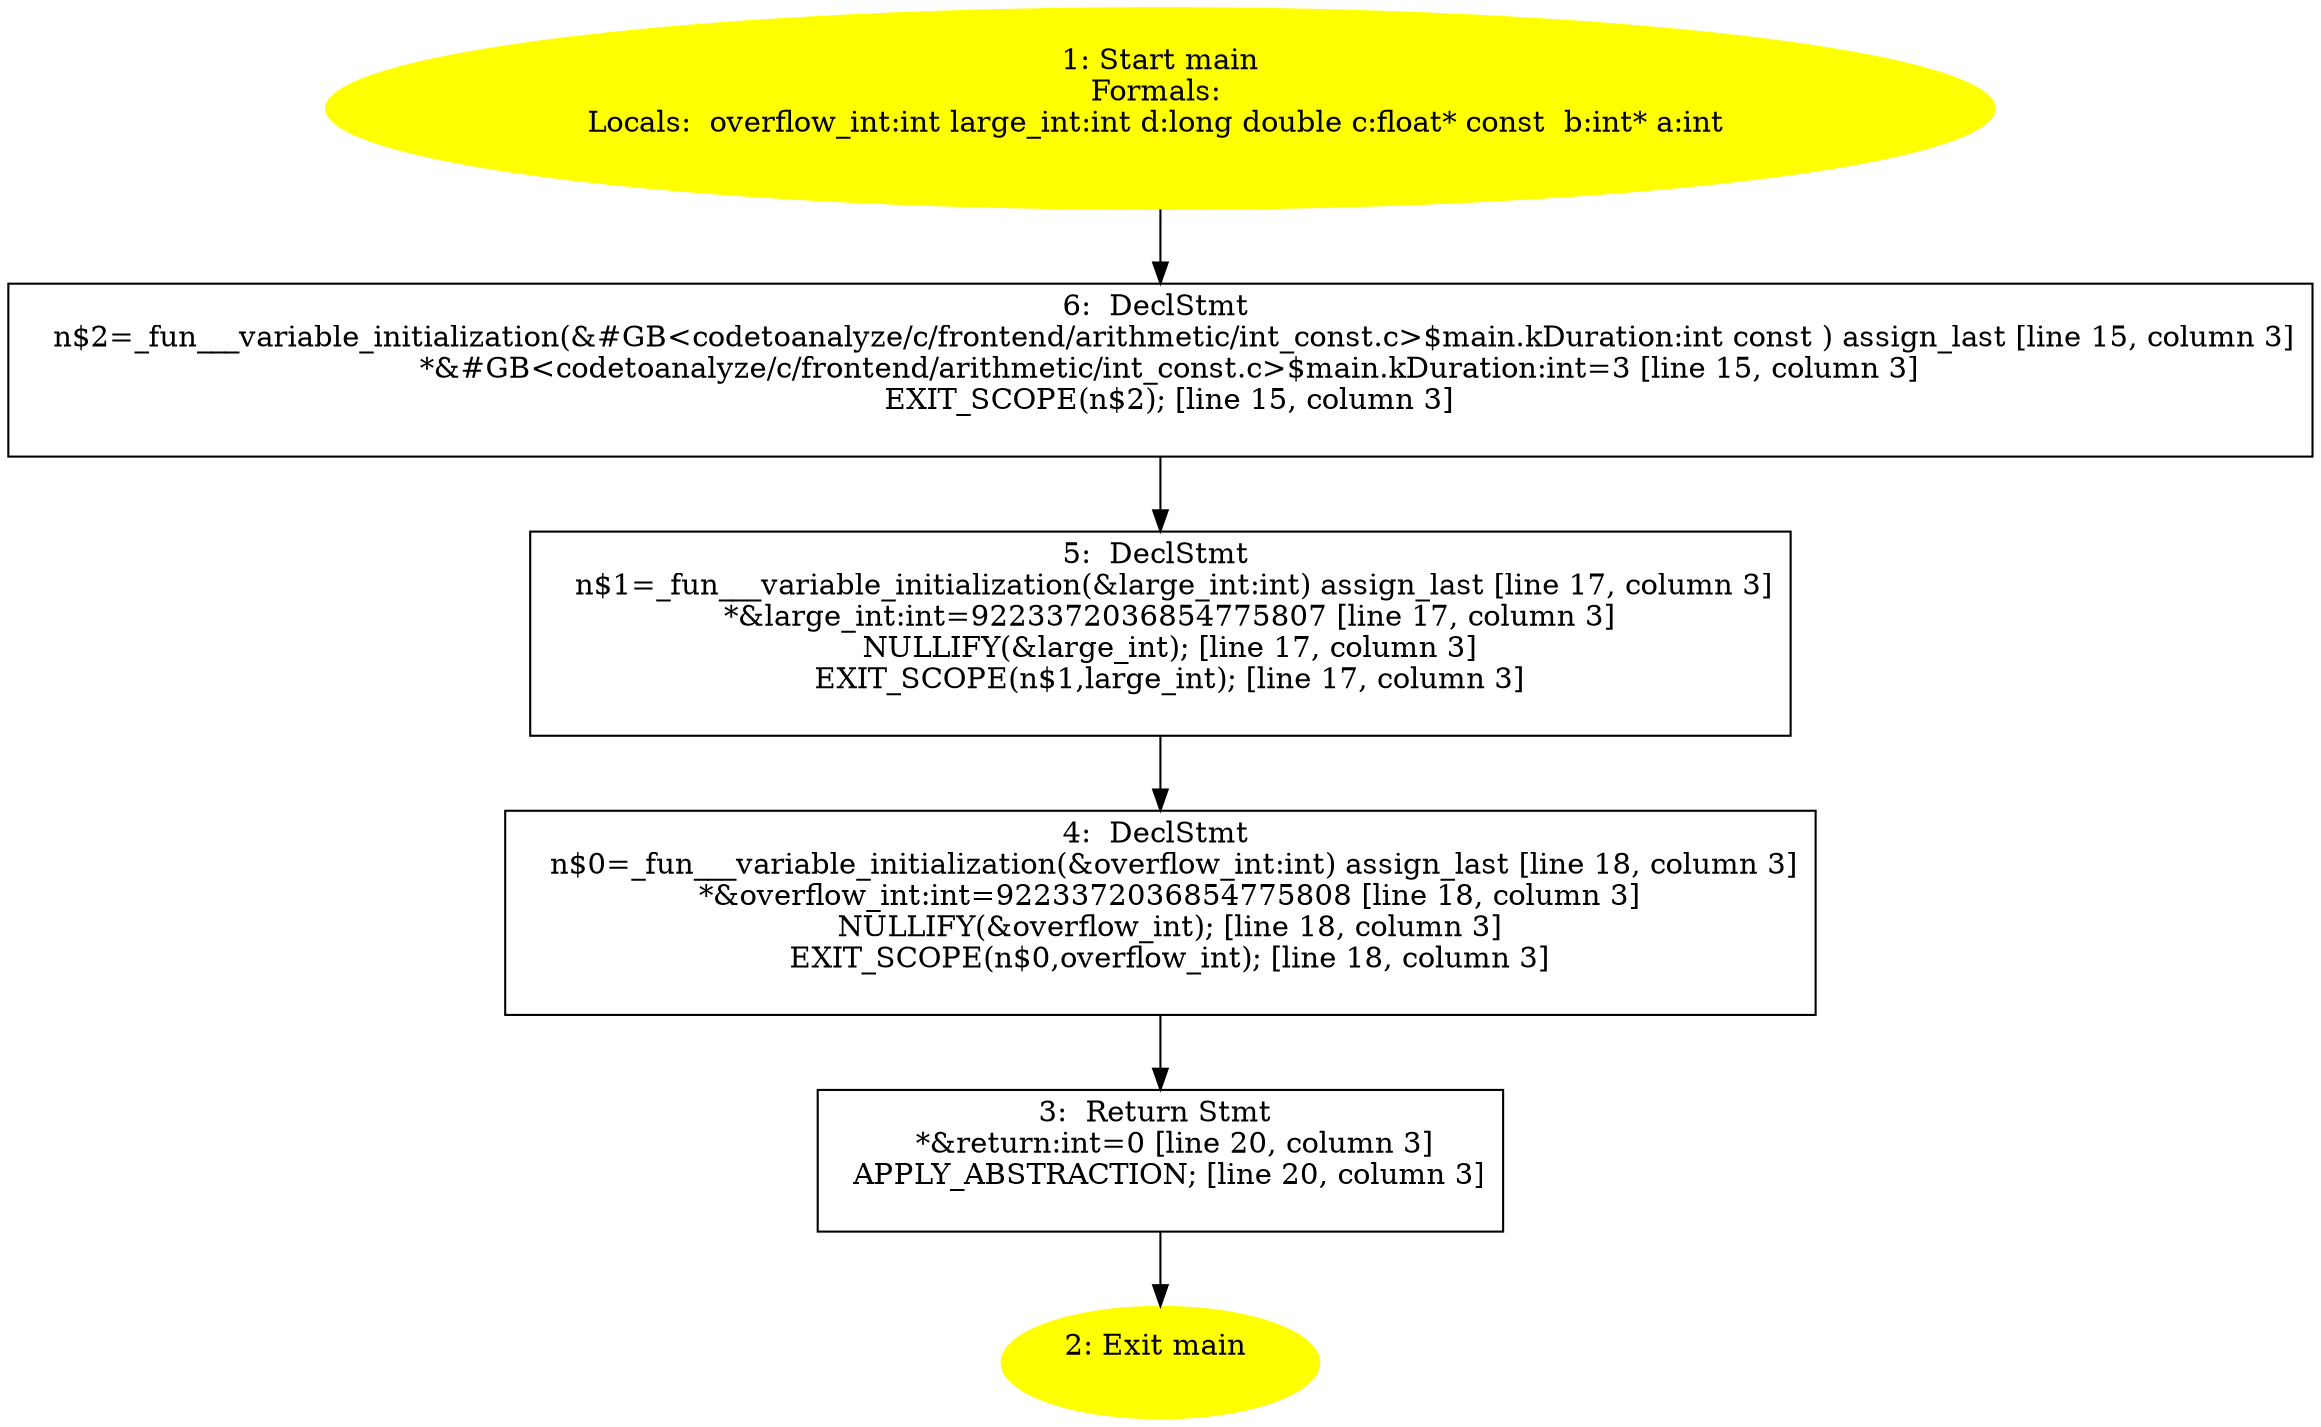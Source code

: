 /* @generated */
digraph cfg {
"main.fad58de7366495db4650cfefac2fcd61_1" [label="1: Start main\nFormals: \nLocals:  overflow_int:int large_int:int d:long double c:float* const  b:int* a:int \n  " color=yellow style=filled]
	

	 "main.fad58de7366495db4650cfefac2fcd61_1" -> "main.fad58de7366495db4650cfefac2fcd61_6" ;
"main.fad58de7366495db4650cfefac2fcd61_2" [label="2: Exit main \n  " color=yellow style=filled]
	

"main.fad58de7366495db4650cfefac2fcd61_3" [label="3:  Return Stmt \n   *&return:int=0 [line 20, column 3]\n  APPLY_ABSTRACTION; [line 20, column 3]\n " shape="box"]
	

	 "main.fad58de7366495db4650cfefac2fcd61_3" -> "main.fad58de7366495db4650cfefac2fcd61_2" ;
"main.fad58de7366495db4650cfefac2fcd61_4" [label="4:  DeclStmt \n   n$0=_fun___variable_initialization(&overflow_int:int) assign_last [line 18, column 3]\n  *&overflow_int:int=9223372036854775808 [line 18, column 3]\n  NULLIFY(&overflow_int); [line 18, column 3]\n  EXIT_SCOPE(n$0,overflow_int); [line 18, column 3]\n " shape="box"]
	

	 "main.fad58de7366495db4650cfefac2fcd61_4" -> "main.fad58de7366495db4650cfefac2fcd61_3" ;
"main.fad58de7366495db4650cfefac2fcd61_5" [label="5:  DeclStmt \n   n$1=_fun___variable_initialization(&large_int:int) assign_last [line 17, column 3]\n  *&large_int:int=9223372036854775807 [line 17, column 3]\n  NULLIFY(&large_int); [line 17, column 3]\n  EXIT_SCOPE(n$1,large_int); [line 17, column 3]\n " shape="box"]
	

	 "main.fad58de7366495db4650cfefac2fcd61_5" -> "main.fad58de7366495db4650cfefac2fcd61_4" ;
"main.fad58de7366495db4650cfefac2fcd61_6" [label="6:  DeclStmt \n   n$2=_fun___variable_initialization(&#GB<codetoanalyze/c/frontend/arithmetic/int_const.c>$main.kDuration:int const ) assign_last [line 15, column 3]\n  *&#GB<codetoanalyze/c/frontend/arithmetic/int_const.c>$main.kDuration:int=3 [line 15, column 3]\n  EXIT_SCOPE(n$2); [line 15, column 3]\n " shape="box"]
	

	 "main.fad58de7366495db4650cfefac2fcd61_6" -> "main.fad58de7366495db4650cfefac2fcd61_5" ;
}
